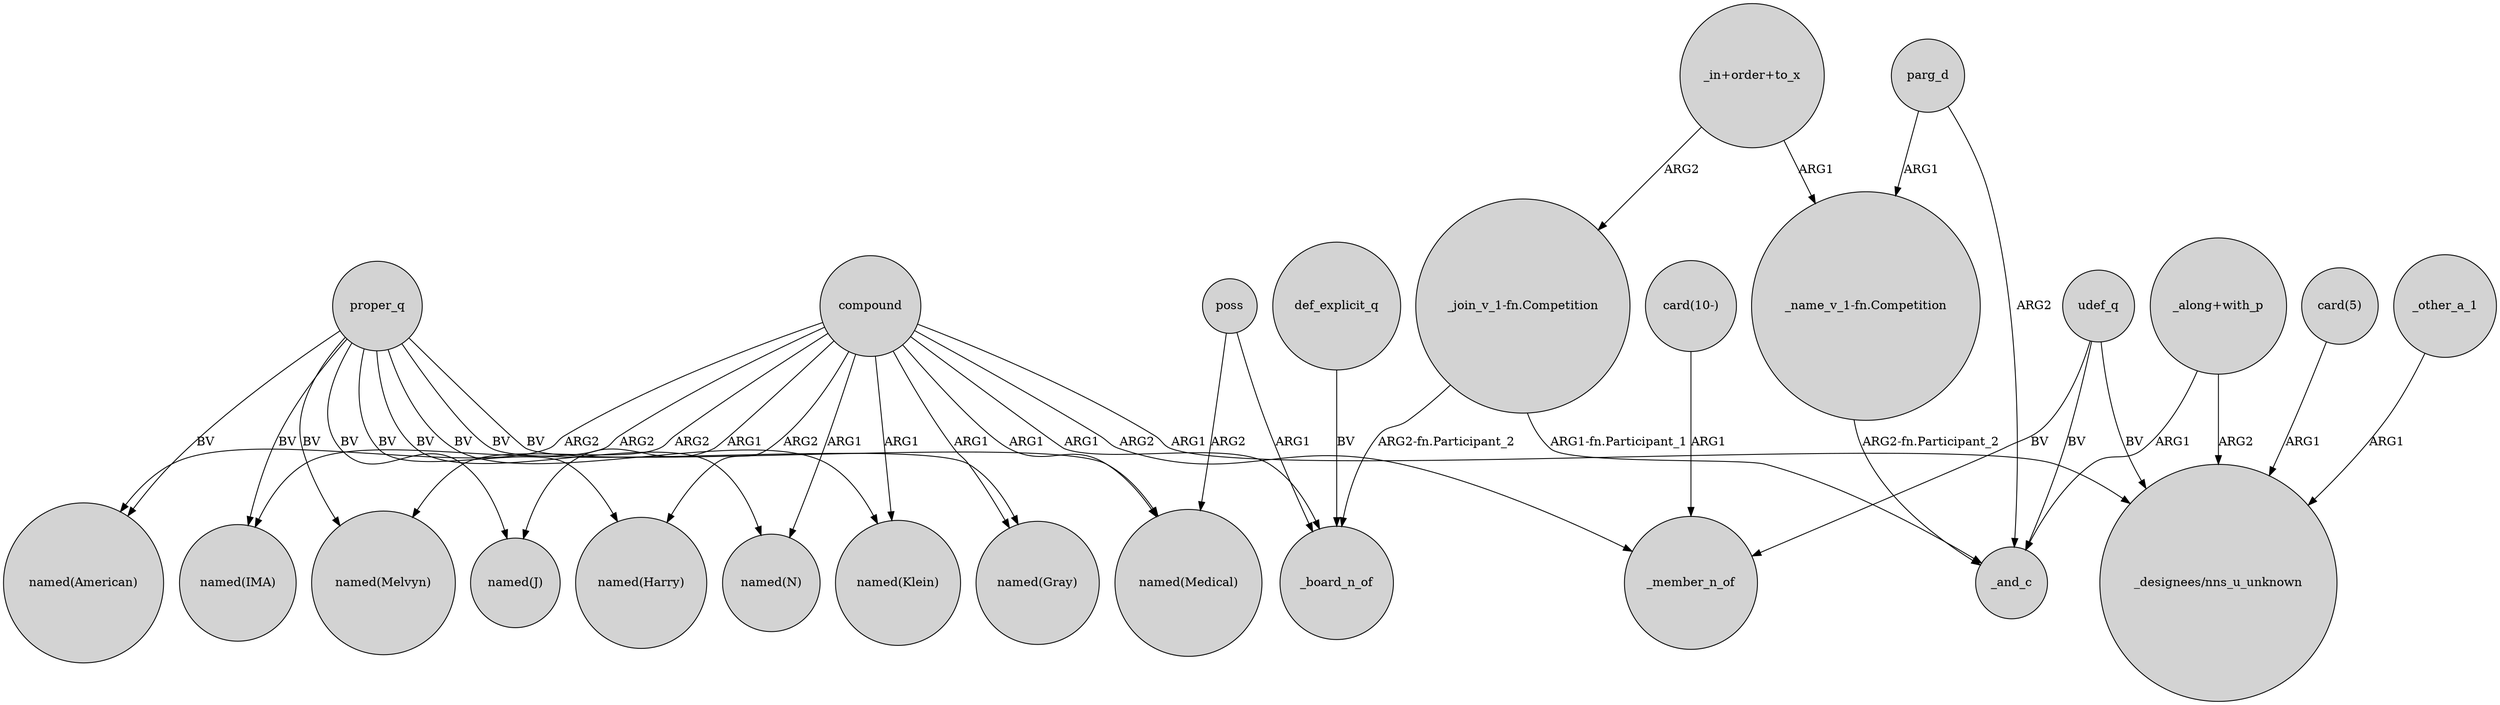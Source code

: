 digraph {
	node [shape=circle style=filled]
	proper_q -> "named(N)" [label=BV]
	def_explicit_q -> _board_n_of [label=BV]
	parg_d -> "_name_v_1-fn.Competition" [label=ARG1]
	compound -> "named(N)" [label=ARG1]
	udef_q -> _member_n_of [label=BV]
	compound -> "named(J)" [label=ARG1]
	compound -> "named(Klein)" [label=ARG1]
	proper_q -> "named(Melvyn)" [label=BV]
	poss -> "named(Medical)" [label=ARG2]
	compound -> "_designees/nns_u_unknown" [label=ARG1]
	proper_q -> "named(Medical)" [label=BV]
	udef_q -> _and_c [label=BV]
	compound -> "named(Melvyn)" [label=ARG2]
	"_join_v_1-fn.Competition" -> _and_c [label="ARG1-fn.Participant_1"]
	"card(10-)" -> _member_n_of [label=ARG1]
	proper_q -> "named(Gray)" [label=BV]
	compound -> "named(Medical)" [label=ARG1]
	compound -> "named(Harry)" [label=ARG2]
	udef_q -> "_designees/nns_u_unknown" [label=BV]
	proper_q -> "named(Harry)" [label=BV]
	"_join_v_1-fn.Competition" -> _board_n_of [label="ARG2-fn.Participant_2"]
	compound -> _board_n_of [label=ARG1]
	poss -> _board_n_of [label=ARG1]
	"card(5)" -> "_designees/nns_u_unknown" [label=ARG1]
	proper_q -> "named(IMA)" [label=BV]
	parg_d -> _and_c [label=ARG2]
	"_name_v_1-fn.Competition" -> _and_c [label="ARG2-fn.Participant_2"]
	"_along+with_p" -> "_designees/nns_u_unknown" [label=ARG2]
	compound -> "named(IMA)" [label=ARG2]
	compound -> "named(American)" [label=ARG2]
	"_along+with_p" -> _and_c [label=ARG1]
	compound -> _member_n_of [label=ARG2]
	compound -> "named(Gray)" [label=ARG1]
	proper_q -> "named(American)" [label=BV]
	proper_q -> "named(J)" [label=BV]
	proper_q -> "named(Klein)" [label=BV]
	"_in+order+to_x" -> "_join_v_1-fn.Competition" [label=ARG2]
	_other_a_1 -> "_designees/nns_u_unknown" [label=ARG1]
	"_in+order+to_x" -> "_name_v_1-fn.Competition" [label=ARG1]
}
